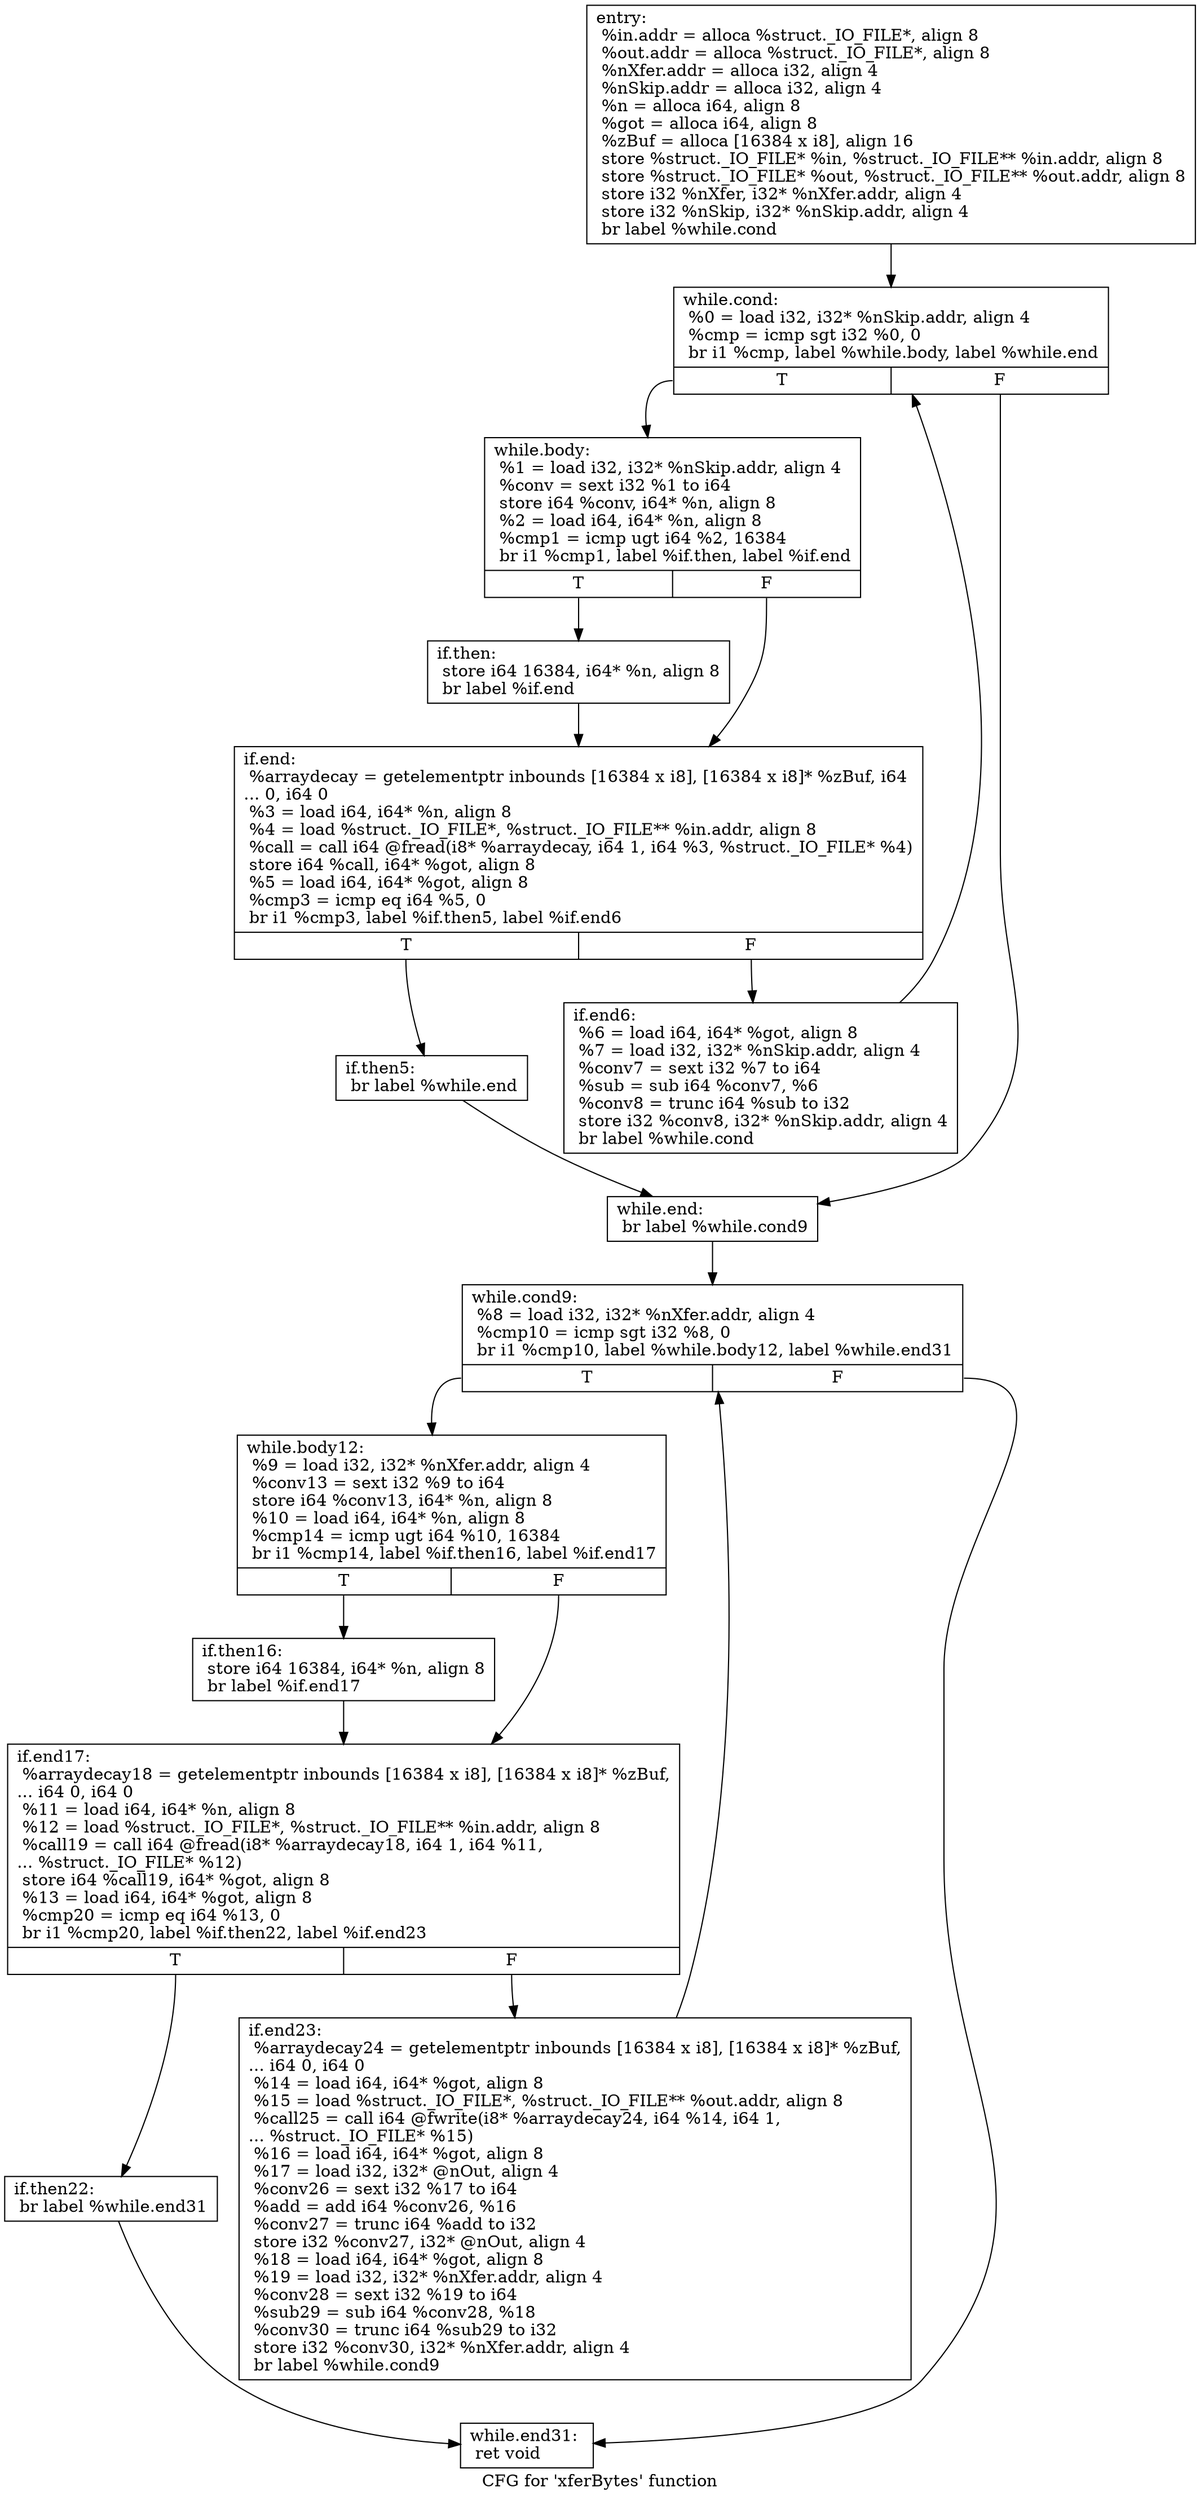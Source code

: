digraph "CFG for 'xferBytes' function" {
	label="CFG for 'xferBytes' function";

	Node0xc77330 [shape=record,label="{entry:\l  %in.addr = alloca %struct._IO_FILE*, align 8\l  %out.addr = alloca %struct._IO_FILE*, align 8\l  %nXfer.addr = alloca i32, align 4\l  %nSkip.addr = alloca i32, align 4\l  %n = alloca i64, align 8\l  %got = alloca i64, align 8\l  %zBuf = alloca [16384 x i8], align 16\l  store %struct._IO_FILE* %in, %struct._IO_FILE** %in.addr, align 8\l  store %struct._IO_FILE* %out, %struct._IO_FILE** %out.addr, align 8\l  store i32 %nXfer, i32* %nXfer.addr, align 4\l  store i32 %nSkip, i32* %nSkip.addr, align 4\l  br label %while.cond\l}"];
	Node0xc77330 -> Node0xc77840;
	Node0xc77840 [shape=record,label="{while.cond:                                       \l  %0 = load i32, i32* %nSkip.addr, align 4\l  %cmp = icmp sgt i32 %0, 0\l  br i1 %cmp, label %while.body, label %while.end\l|{<s0>T|<s1>F}}"];
	Node0xc77840:s0 -> Node0xc77bd0;
	Node0xc77840:s1 -> Node0xc77cb0;
	Node0xc77bd0 [shape=record,label="{while.body:                                       \l  %1 = load i32, i32* %nSkip.addr, align 4\l  %conv = sext i32 %1 to i64\l  store i64 %conv, i64* %n, align 8\l  %2 = load i64, i64* %n, align 8\l  %cmp1 = icmp ugt i64 %2, 16384\l  br i1 %cmp1, label %if.then, label %if.end\l|{<s0>T|<s1>F}}"];
	Node0xc77bd0:s0 -> Node0xc78050;
	Node0xc77bd0:s1 -> Node0xc78120;
	Node0xc78050 [shape=record,label="{if.then:                                          \l  store i64 16384, i64* %n, align 8\l  br label %if.end\l}"];
	Node0xc78050 -> Node0xc78120;
	Node0xc78120 [shape=record,label="{if.end:                                           \l  %arraydecay = getelementptr inbounds [16384 x i8], [16384 x i8]* %zBuf, i64\l... 0, i64 0\l  %3 = load i64, i64* %n, align 8\l  %4 = load %struct._IO_FILE*, %struct._IO_FILE** %in.addr, align 8\l  %call = call i64 @fread(i8* %arraydecay, i64 1, i64 %3, %struct._IO_FILE* %4)\l  store i64 %call, i64* %got, align 8\l  %5 = load i64, i64* %got, align 8\l  %cmp3 = icmp eq i64 %5, 0\l  br i1 %cmp3, label %if.then5, label %if.end6\l|{<s0>T|<s1>F}}"];
	Node0xc78120:s0 -> Node0xc78730;
	Node0xc78120:s1 -> Node0xc787e0;
	Node0xc78730 [shape=record,label="{if.then5:                                         \l  br label %while.end\l}"];
	Node0xc78730 -> Node0xc77cb0;
	Node0xc787e0 [shape=record,label="{if.end6:                                          \l  %6 = load i64, i64* %got, align 8\l  %7 = load i32, i32* %nSkip.addr, align 4\l  %conv7 = sext i32 %7 to i64\l  %sub = sub i64 %conv7, %6\l  %conv8 = trunc i64 %sub to i32\l  store i32 %conv8, i32* %nSkip.addr, align 4\l  br label %while.cond\l}"];
	Node0xc787e0 -> Node0xc77840;
	Node0xc77cb0 [shape=record,label="{while.end:                                        \l  br label %while.cond9\l}"];
	Node0xc77cb0 -> Node0xc78da0;
	Node0xc78da0 [shape=record,label="{while.cond9:                                      \l  %8 = load i32, i32* %nXfer.addr, align 4\l  %cmp10 = icmp sgt i32 %8, 0\l  br i1 %cmp10, label %while.body12, label %while.end31\l|{<s0>T|<s1>F}}"];
	Node0xc78da0:s0 -> Node0xc78430;
	Node0xc78da0:s1 -> Node0xc79030;
	Node0xc78430 [shape=record,label="{while.body12:                                     \l  %9 = load i32, i32* %nXfer.addr, align 4\l  %conv13 = sext i32 %9 to i64\l  store i64 %conv13, i64* %n, align 8\l  %10 = load i64, i64* %n, align 8\l  %cmp14 = icmp ugt i64 %10, 16384\l  br i1 %cmp14, label %if.then16, label %if.end17\l|{<s0>T|<s1>F}}"];
	Node0xc78430:s0 -> Node0xc79390;
	Node0xc78430:s1 -> Node0xc79470;
	Node0xc79390 [shape=record,label="{if.then16:                                        \l  store i64 16384, i64* %n, align 8\l  br label %if.end17\l}"];
	Node0xc79390 -> Node0xc79470;
	Node0xc79470 [shape=record,label="{if.end17:                                         \l  %arraydecay18 = getelementptr inbounds [16384 x i8], [16384 x i8]* %zBuf,\l... i64 0, i64 0\l  %11 = load i64, i64* %n, align 8\l  %12 = load %struct._IO_FILE*, %struct._IO_FILE** %in.addr, align 8\l  %call19 = call i64 @fread(i8* %arraydecay18, i64 1, i64 %11,\l... %struct._IO_FILE* %12)\l  store i64 %call19, i64* %got, align 8\l  %13 = load i64, i64* %got, align 8\l  %cmp20 = icmp eq i64 %13, 0\l  br i1 %cmp20, label %if.then22, label %if.end23\l|{<s0>T|<s1>F}}"];
	Node0xc79470:s0 -> Node0xc79a70;
	Node0xc79470:s1 -> Node0xc79b20;
	Node0xc79a70 [shape=record,label="{if.then22:                                        \l  br label %while.end31\l}"];
	Node0xc79a70 -> Node0xc79030;
	Node0xc79b20 [shape=record,label="{if.end23:                                         \l  %arraydecay24 = getelementptr inbounds [16384 x i8], [16384 x i8]* %zBuf,\l... i64 0, i64 0\l  %14 = load i64, i64* %got, align 8\l  %15 = load %struct._IO_FILE*, %struct._IO_FILE** %out.addr, align 8\l  %call25 = call i64 @fwrite(i8* %arraydecay24, i64 %14, i64 1,\l... %struct._IO_FILE* %15)\l  %16 = load i64, i64* %got, align 8\l  %17 = load i32, i32* @nOut, align 4\l  %conv26 = sext i32 %17 to i64\l  %add = add i64 %conv26, %16\l  %conv27 = trunc i64 %add to i32\l  store i32 %conv27, i32* @nOut, align 4\l  %18 = load i64, i64* %got, align 8\l  %19 = load i32, i32* %nXfer.addr, align 4\l  %conv28 = sext i32 %19 to i64\l  %sub29 = sub i64 %conv28, %18\l  %conv30 = trunc i64 %sub29 to i32\l  store i32 %conv30, i32* %nXfer.addr, align 4\l  br label %while.cond9\l}"];
	Node0xc79b20 -> Node0xc78da0;
	Node0xc79030 [shape=record,label="{while.end31:                                      \l  ret void\l}"];
}
